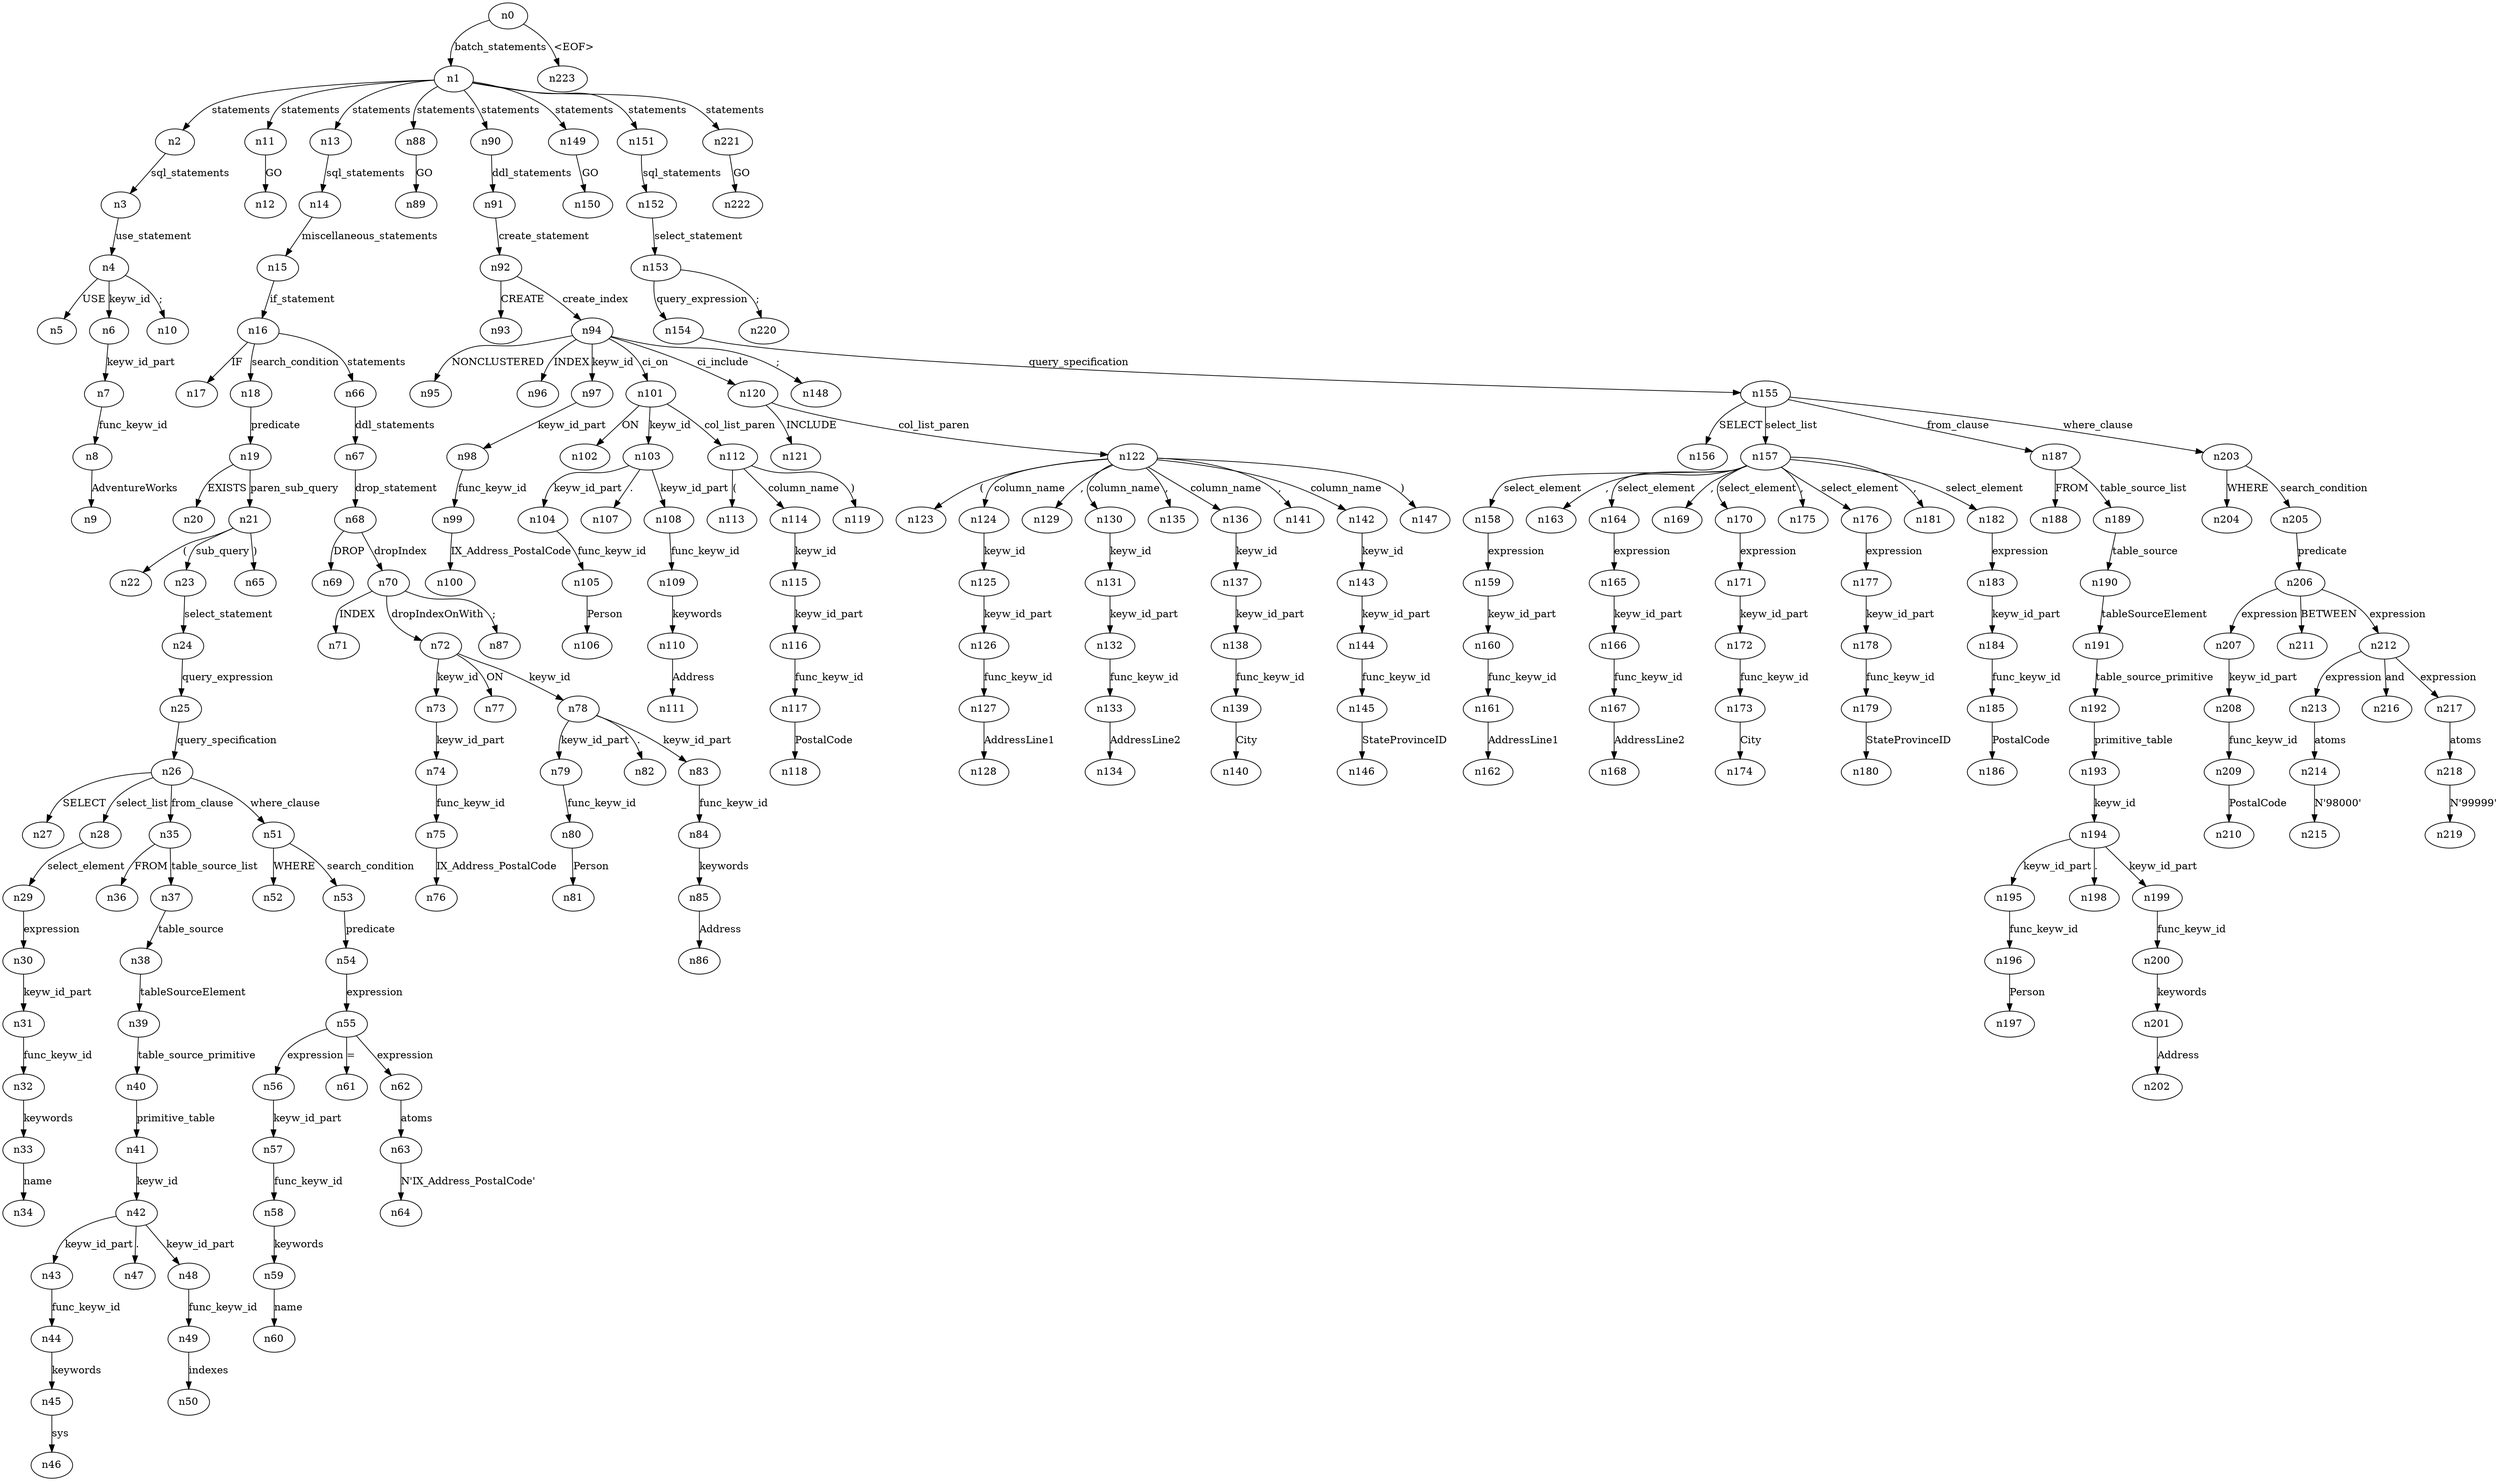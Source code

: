 digraph ParseTree {
  n0 -> n1 [label="batch_statements"];
  n1 -> n2 [label="statements"];
  n2 -> n3 [label="sql_statements"];
  n3 -> n4 [label="use_statement"];
  n4 -> n5 [label="USE"];
  n4 -> n6 [label="keyw_id"];
  n6 -> n7 [label="keyw_id_part"];
  n7 -> n8 [label="func_keyw_id"];
  n8 -> n9 [label="AdventureWorks"];
  n4 -> n10 [label=";"];
  n1 -> n11 [label="statements"];
  n11 -> n12 [label="GO"];
  n1 -> n13 [label="statements"];
  n13 -> n14 [label="sql_statements"];
  n14 -> n15 [label="miscellaneous_statements"];
  n15 -> n16 [label="if_statement"];
  n16 -> n17 [label="IF"];
  n16 -> n18 [label="search_condition"];
  n18 -> n19 [label="predicate"];
  n19 -> n20 [label="EXISTS"];
  n19 -> n21 [label="paren_sub_query"];
  n21 -> n22 [label="("];
  n21 -> n23 [label="sub_query"];
  n23 -> n24 [label="select_statement"];
  n24 -> n25 [label="query_expression"];
  n25 -> n26 [label="query_specification"];
  n26 -> n27 [label="SELECT"];
  n26 -> n28 [label="select_list"];
  n28 -> n29 [label="select_element"];
  n29 -> n30 [label="expression"];
  n30 -> n31 [label="keyw_id_part"];
  n31 -> n32 [label="func_keyw_id"];
  n32 -> n33 [label="keywords"];
  n33 -> n34 [label="name"];
  n26 -> n35 [label="from_clause"];
  n35 -> n36 [label="FROM"];
  n35 -> n37 [label="table_source_list"];
  n37 -> n38 [label="table_source"];
  n38 -> n39 [label="tableSourceElement"];
  n39 -> n40 [label="table_source_primitive"];
  n40 -> n41 [label="primitive_table"];
  n41 -> n42 [label="keyw_id"];
  n42 -> n43 [label="keyw_id_part"];
  n43 -> n44 [label="func_keyw_id"];
  n44 -> n45 [label="keywords"];
  n45 -> n46 [label="sys"];
  n42 -> n47 [label="."];
  n42 -> n48 [label="keyw_id_part"];
  n48 -> n49 [label="func_keyw_id"];
  n49 -> n50 [label="indexes"];
  n26 -> n51 [label="where_clause"];
  n51 -> n52 [label="WHERE"];
  n51 -> n53 [label="search_condition"];
  n53 -> n54 [label="predicate"];
  n54 -> n55 [label="expression"];
  n55 -> n56 [label="expression"];
  n56 -> n57 [label="keyw_id_part"];
  n57 -> n58 [label="func_keyw_id"];
  n58 -> n59 [label="keywords"];
  n59 -> n60 [label="name"];
  n55 -> n61 [label="="];
  n55 -> n62 [label="expression"];
  n62 -> n63 [label="atoms"];
  n63 -> n64 [label="N'IX_Address_PostalCode'"];
  n21 -> n65 [label=")"];
  n16 -> n66 [label="statements"];
  n66 -> n67 [label="ddl_statements"];
  n67 -> n68 [label="drop_statement"];
  n68 -> n69 [label="DROP"];
  n68 -> n70 [label="dropIndex"];
  n70 -> n71 [label="INDEX"];
  n70 -> n72 [label="dropIndexOnWith"];
  n72 -> n73 [label="keyw_id"];
  n73 -> n74 [label="keyw_id_part"];
  n74 -> n75 [label="func_keyw_id"];
  n75 -> n76 [label="IX_Address_PostalCode"];
  n72 -> n77 [label="ON"];
  n72 -> n78 [label="keyw_id"];
  n78 -> n79 [label="keyw_id_part"];
  n79 -> n80 [label="func_keyw_id"];
  n80 -> n81 [label="Person"];
  n78 -> n82 [label="."];
  n78 -> n83 [label="keyw_id_part"];
  n83 -> n84 [label="func_keyw_id"];
  n84 -> n85 [label="keywords"];
  n85 -> n86 [label="Address"];
  n70 -> n87 [label=";"];
  n1 -> n88 [label="statements"];
  n88 -> n89 [label="GO"];
  n1 -> n90 [label="statements"];
  n90 -> n91 [label="ddl_statements"];
  n91 -> n92 [label="create_statement"];
  n92 -> n93 [label="CREATE"];
  n92 -> n94 [label="create_index"];
  n94 -> n95 [label="NONCLUSTERED"];
  n94 -> n96 [label="INDEX"];
  n94 -> n97 [label="keyw_id"];
  n97 -> n98 [label="keyw_id_part"];
  n98 -> n99 [label="func_keyw_id"];
  n99 -> n100 [label="IX_Address_PostalCode"];
  n94 -> n101 [label="ci_on"];
  n101 -> n102 [label="ON"];
  n101 -> n103 [label="keyw_id"];
  n103 -> n104 [label="keyw_id_part"];
  n104 -> n105 [label="func_keyw_id"];
  n105 -> n106 [label="Person"];
  n103 -> n107 [label="."];
  n103 -> n108 [label="keyw_id_part"];
  n108 -> n109 [label="func_keyw_id"];
  n109 -> n110 [label="keywords"];
  n110 -> n111 [label="Address"];
  n101 -> n112 [label="col_list_paren"];
  n112 -> n113 [label="("];
  n112 -> n114 [label="column_name"];
  n114 -> n115 [label="keyw_id"];
  n115 -> n116 [label="keyw_id_part"];
  n116 -> n117 [label="func_keyw_id"];
  n117 -> n118 [label="PostalCode"];
  n112 -> n119 [label=")"];
  n94 -> n120 [label="ci_include"];
  n120 -> n121 [label="INCLUDE"];
  n120 -> n122 [label="col_list_paren"];
  n122 -> n123 [label="("];
  n122 -> n124 [label="column_name"];
  n124 -> n125 [label="keyw_id"];
  n125 -> n126 [label="keyw_id_part"];
  n126 -> n127 [label="func_keyw_id"];
  n127 -> n128 [label="AddressLine1"];
  n122 -> n129 [label=","];
  n122 -> n130 [label="column_name"];
  n130 -> n131 [label="keyw_id"];
  n131 -> n132 [label="keyw_id_part"];
  n132 -> n133 [label="func_keyw_id"];
  n133 -> n134 [label="AddressLine2"];
  n122 -> n135 [label=","];
  n122 -> n136 [label="column_name"];
  n136 -> n137 [label="keyw_id"];
  n137 -> n138 [label="keyw_id_part"];
  n138 -> n139 [label="func_keyw_id"];
  n139 -> n140 [label="City"];
  n122 -> n141 [label=","];
  n122 -> n142 [label="column_name"];
  n142 -> n143 [label="keyw_id"];
  n143 -> n144 [label="keyw_id_part"];
  n144 -> n145 [label="func_keyw_id"];
  n145 -> n146 [label="StateProvinceID"];
  n122 -> n147 [label=")"];
  n94 -> n148 [label=";"];
  n1 -> n149 [label="statements"];
  n149 -> n150 [label="GO"];
  n1 -> n151 [label="statements"];
  n151 -> n152 [label="sql_statements"];
  n152 -> n153 [label="select_statement"];
  n153 -> n154 [label="query_expression"];
  n154 -> n155 [label="query_specification"];
  n155 -> n156 [label="SELECT"];
  n155 -> n157 [label="select_list"];
  n157 -> n158 [label="select_element"];
  n158 -> n159 [label="expression"];
  n159 -> n160 [label="keyw_id_part"];
  n160 -> n161 [label="func_keyw_id"];
  n161 -> n162 [label="AddressLine1"];
  n157 -> n163 [label=","];
  n157 -> n164 [label="select_element"];
  n164 -> n165 [label="expression"];
  n165 -> n166 [label="keyw_id_part"];
  n166 -> n167 [label="func_keyw_id"];
  n167 -> n168 [label="AddressLine2"];
  n157 -> n169 [label=","];
  n157 -> n170 [label="select_element"];
  n170 -> n171 [label="expression"];
  n171 -> n172 [label="keyw_id_part"];
  n172 -> n173 [label="func_keyw_id"];
  n173 -> n174 [label="City"];
  n157 -> n175 [label=","];
  n157 -> n176 [label="select_element"];
  n176 -> n177 [label="expression"];
  n177 -> n178 [label="keyw_id_part"];
  n178 -> n179 [label="func_keyw_id"];
  n179 -> n180 [label="StateProvinceID"];
  n157 -> n181 [label=","];
  n157 -> n182 [label="select_element"];
  n182 -> n183 [label="expression"];
  n183 -> n184 [label="keyw_id_part"];
  n184 -> n185 [label="func_keyw_id"];
  n185 -> n186 [label="PostalCode"];
  n155 -> n187 [label="from_clause"];
  n187 -> n188 [label="FROM"];
  n187 -> n189 [label="table_source_list"];
  n189 -> n190 [label="table_source"];
  n190 -> n191 [label="tableSourceElement"];
  n191 -> n192 [label="table_source_primitive"];
  n192 -> n193 [label="primitive_table"];
  n193 -> n194 [label="keyw_id"];
  n194 -> n195 [label="keyw_id_part"];
  n195 -> n196 [label="func_keyw_id"];
  n196 -> n197 [label="Person"];
  n194 -> n198 [label="."];
  n194 -> n199 [label="keyw_id_part"];
  n199 -> n200 [label="func_keyw_id"];
  n200 -> n201 [label="keywords"];
  n201 -> n202 [label="Address"];
  n155 -> n203 [label="where_clause"];
  n203 -> n204 [label="WHERE"];
  n203 -> n205 [label="search_condition"];
  n205 -> n206 [label="predicate"];
  n206 -> n207 [label="expression"];
  n207 -> n208 [label="keyw_id_part"];
  n208 -> n209 [label="func_keyw_id"];
  n209 -> n210 [label="PostalCode"];
  n206 -> n211 [label="BETWEEN"];
  n206 -> n212 [label="expression"];
  n212 -> n213 [label="expression"];
  n213 -> n214 [label="atoms"];
  n214 -> n215 [label="N'98000'"];
  n212 -> n216 [label="and"];
  n212 -> n217 [label="expression"];
  n217 -> n218 [label="atoms"];
  n218 -> n219 [label="N'99999'"];
  n153 -> n220 [label=";"];
  n1 -> n221 [label="statements"];
  n221 -> n222 [label="GO"];
  n0 -> n223 [label="<EOF>"];
}